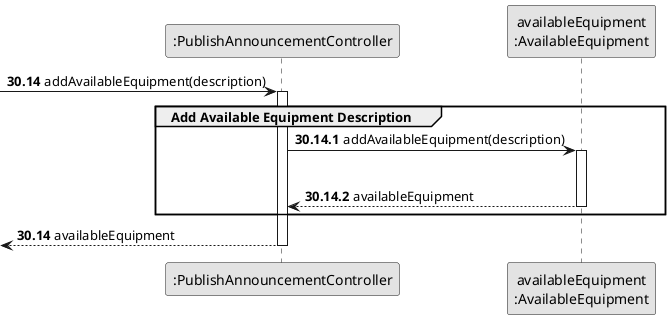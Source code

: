 @startuml
skinparam monochrome true
skinparam packageStyle rectangle
skinparam shadowing false\


participant ":PublishAnnouncementController" as CTRL
participant "availableEquipment\n:AvailableEquipment" as AEQUIP

autonumber 30.14

             -> CTRL : addAvailableEquipment(description)
             activate CTRL

autonumber 30.14.1

    group Add Available Equipment Description

        CTRL -> AEQUIP : addAvailableEquipment(description)
        activate AEQUIP
        |||
        AEQUIP --> CTRL : availableEquipment
        deactivate AEQUIP

        deactivate AEQUIP

    end

autonumber 30.14

            <-- CTRL : availableEquipment
            deactivate CTRL

@enduml